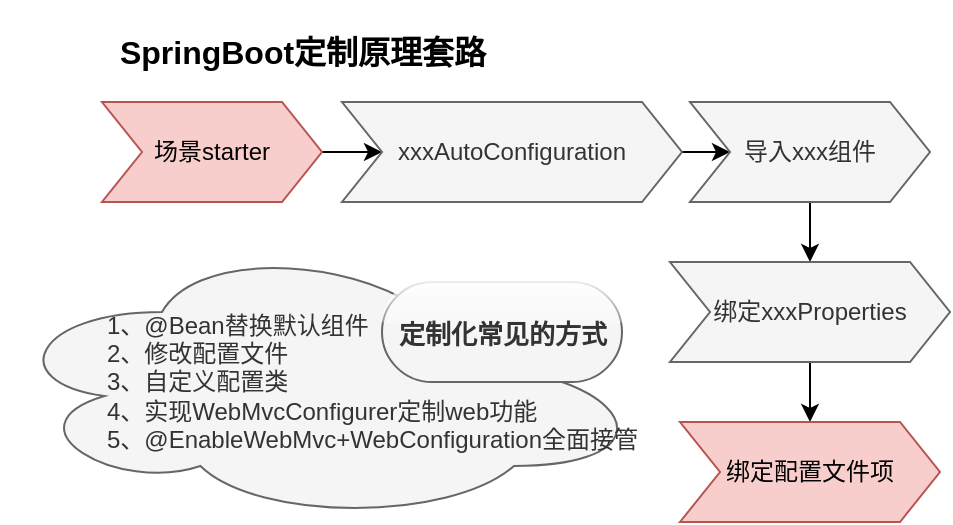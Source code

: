 <mxfile version="14.9.5" type="github">
  <diagram id="TAlHZ9jCKEuLrr5Z6eX6" name="Page-1">
    <mxGraphModel dx="686" dy="702" grid="1" gridSize="10" guides="1" tooltips="1" connect="1" arrows="1" fold="1" page="1" pageScale="1" pageWidth="827" pageHeight="1169" math="0" shadow="0">
      <root>
        <mxCell id="0" />
        <mxCell id="1" parent="0" />
        <mxCell id="ajrZJquJZkCXyteG9rc1-15" value="&lt;div style=&quot;text-align: justify&quot;&gt;&lt;span&gt;1、@Bean替换默认组件&lt;/span&gt;&lt;/div&gt;&lt;div style=&quot;text-align: justify&quot;&gt;&lt;span&gt;2、修改配置文件&lt;/span&gt;&lt;/div&gt;&lt;div style=&quot;text-align: justify&quot;&gt;&lt;span&gt;3、自定义配置类&lt;/span&gt;&lt;/div&gt;&lt;div style=&quot;text-align: justify&quot;&gt;&lt;span&gt;4、实现WebMvcConfigurer定制web功能&lt;/span&gt;&lt;/div&gt;&lt;div style=&quot;text-align: justify&quot;&gt;&lt;span&gt;5、@EnableWebMvc+WebConfiguration全面接管&lt;/span&gt;&lt;/div&gt;" style="ellipse;shape=cloud;whiteSpace=wrap;html=1;align=right;fillColor=#f5f5f5;strokeColor=#666666;fontColor=#333333;" vertex="1" parent="1">
          <mxGeometry x="60" y="170" width="320" height="140" as="geometry" />
        </mxCell>
        <mxCell id="ajrZJquJZkCXyteG9rc1-3" value="" style="edgeStyle=orthogonalEdgeStyle;rounded=0;orthogonalLoop=1;jettySize=auto;html=1;" edge="1" parent="1" source="ajrZJquJZkCXyteG9rc1-1" target="ajrZJquJZkCXyteG9rc1-2">
          <mxGeometry relative="1" as="geometry" />
        </mxCell>
        <mxCell id="ajrZJquJZkCXyteG9rc1-1" value="场景starter" style="shape=step;perimeter=stepPerimeter;whiteSpace=wrap;html=1;fixedSize=1;fillColor=#f8cecc;strokeColor=#b85450;" vertex="1" parent="1">
          <mxGeometry x="110" y="100" width="110" height="50" as="geometry" />
        </mxCell>
        <mxCell id="ajrZJquJZkCXyteG9rc1-5" value="" style="edgeStyle=orthogonalEdgeStyle;rounded=0;orthogonalLoop=1;jettySize=auto;html=1;" edge="1" parent="1" source="ajrZJquJZkCXyteG9rc1-2" target="ajrZJquJZkCXyteG9rc1-4">
          <mxGeometry relative="1" as="geometry" />
        </mxCell>
        <mxCell id="ajrZJquJZkCXyteG9rc1-2" value="xxxAutoConfiguration" style="shape=step;perimeter=stepPerimeter;whiteSpace=wrap;html=1;fixedSize=1;fillColor=#f5f5f5;strokeColor=#666666;fontColor=#333333;" vertex="1" parent="1">
          <mxGeometry x="230" y="100" width="170" height="50" as="geometry" />
        </mxCell>
        <mxCell id="ajrZJquJZkCXyteG9rc1-22" style="edgeStyle=orthogonalEdgeStyle;rounded=0;orthogonalLoop=1;jettySize=auto;html=1;entryX=0.5;entryY=0;entryDx=0;entryDy=0;" edge="1" parent="1" source="ajrZJquJZkCXyteG9rc1-4" target="ajrZJquJZkCXyteG9rc1-8">
          <mxGeometry relative="1" as="geometry" />
        </mxCell>
        <mxCell id="ajrZJquJZkCXyteG9rc1-4" value="导入xxx组件" style="shape=step;perimeter=stepPerimeter;whiteSpace=wrap;html=1;fixedSize=1;fillColor=#f5f5f5;strokeColor=#666666;fontColor=#333333;" vertex="1" parent="1">
          <mxGeometry x="404" y="100" width="120" height="50" as="geometry" />
        </mxCell>
        <mxCell id="ajrZJquJZkCXyteG9rc1-23" value="" style="edgeStyle=orthogonalEdgeStyle;rounded=0;orthogonalLoop=1;jettySize=auto;html=1;" edge="1" parent="1" source="ajrZJquJZkCXyteG9rc1-8" target="ajrZJquJZkCXyteG9rc1-10">
          <mxGeometry relative="1" as="geometry" />
        </mxCell>
        <mxCell id="ajrZJquJZkCXyteG9rc1-8" value="绑定xxxProperties" style="shape=step;perimeter=stepPerimeter;whiteSpace=wrap;html=1;fixedSize=1;fillColor=#f5f5f5;strokeColor=#666666;fontColor=#333333;" vertex="1" parent="1">
          <mxGeometry x="394" y="180" width="140" height="50" as="geometry" />
        </mxCell>
        <mxCell id="ajrZJquJZkCXyteG9rc1-10" value="绑定配置文件项" style="shape=step;perimeter=stepPerimeter;whiteSpace=wrap;html=1;fixedSize=1;fillColor=#f8cecc;strokeColor=#b85450;" vertex="1" parent="1">
          <mxGeometry x="399" y="260" width="130" height="50" as="geometry" />
        </mxCell>
        <mxCell id="ajrZJquJZkCXyteG9rc1-13" value="&lt;h2&gt;&lt;font style=&quot;font-size: 16px&quot;&gt;SpringBoot定制原理套路&lt;/font&gt;&lt;/h2&gt;" style="text;html=1;align=center;verticalAlign=middle;resizable=0;points=[];autosize=1;strokeColor=none;" vertex="1" parent="1">
          <mxGeometry x="110" y="50" width="200" height="50" as="geometry" />
        </mxCell>
        <mxCell id="ajrZJquJZkCXyteG9rc1-14" value="&lt;h2&gt;&lt;font style=&quot;font-size: 13px&quot;&gt;定制化常见的方式&lt;/font&gt;&lt;/h2&gt;" style="text;html=1;align=center;verticalAlign=middle;resizable=0;points=[];autosize=1;fillColor=#f5f5f5;strokeColor=#666666;rounded=1;arcSize=50;glass=1;shadow=0;sketch=0;fontColor=#333333;" vertex="1" parent="1">
          <mxGeometry x="250" y="190" width="120" height="50" as="geometry" />
        </mxCell>
      </root>
    </mxGraphModel>
  </diagram>
</mxfile>
